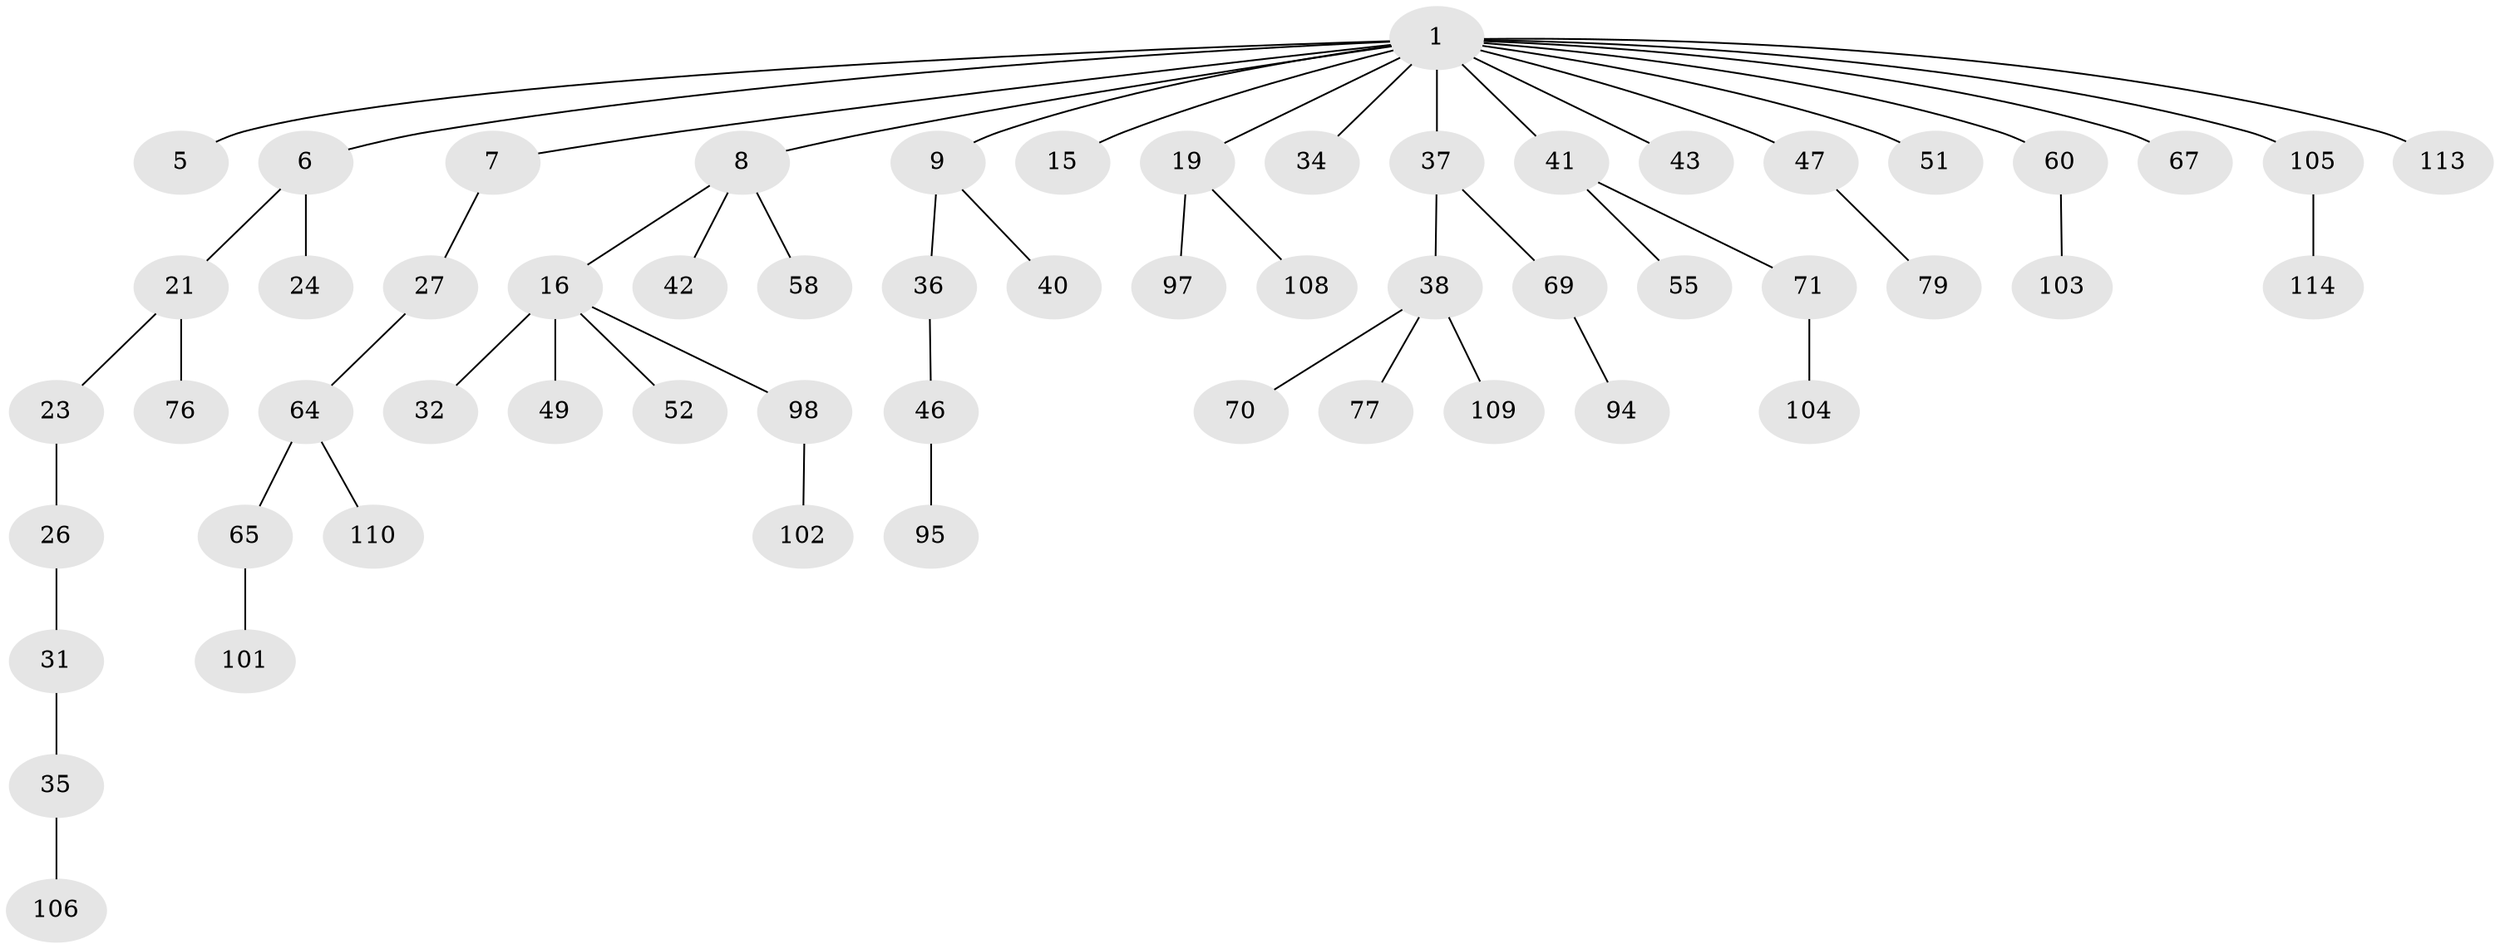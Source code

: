 // original degree distribution, {4: 0.03508771929824561, 3: 0.13157894736842105, 8: 0.008771929824561403, 5: 0.06140350877192982, 1: 0.5, 7: 0.008771929824561403, 2: 0.2543859649122807}
// Generated by graph-tools (version 1.1) at 2025/15/03/09/25 04:15:41]
// undirected, 57 vertices, 56 edges
graph export_dot {
graph [start="1"]
  node [color=gray90,style=filled];
  1 [super="+2+10+4+3"];
  5;
  6 [super="+20"];
  7 [super="+48"];
  8 [super="+14+99+82"];
  9 [super="+11+81+83+28+107"];
  15;
  16 [super="+22+30"];
  19 [super="+25"];
  21;
  23;
  24 [super="+75"];
  26;
  27 [super="+74"];
  31;
  32 [super="+45+33+78"];
  34 [super="+84"];
  35 [super="+56"];
  36;
  37 [super="+53+88"];
  38 [super="+93+63+57"];
  40 [super="+96"];
  41;
  42;
  43;
  46;
  47 [super="+54"];
  49 [super="+100"];
  51;
  52;
  55;
  58;
  60;
  64;
  65;
  67;
  69;
  70 [super="+80"];
  71;
  76;
  77;
  79;
  94;
  95;
  97;
  98;
  101;
  102;
  103;
  104;
  105;
  106;
  108;
  109;
  110;
  113;
  114;
  1 -- 8;
  1 -- 60;
  1 -- 51;
  1 -- 67;
  1 -- 37;
  1 -- 9;
  1 -- 105;
  1 -- 41;
  1 -- 47;
  1 -- 15;
  1 -- 34;
  1 -- 5;
  1 -- 6;
  1 -- 7;
  1 -- 43;
  1 -- 113;
  1 -- 19;
  6 -- 21;
  6 -- 24;
  7 -- 27;
  8 -- 16;
  8 -- 42;
  8 -- 58;
  9 -- 40;
  9 -- 36;
  16 -- 52;
  16 -- 98;
  16 -- 32;
  16 -- 49;
  19 -- 97;
  19 -- 108;
  21 -- 23;
  21 -- 76;
  23 -- 26;
  26 -- 31;
  27 -- 64;
  31 -- 35;
  35 -- 106;
  36 -- 46;
  37 -- 38;
  37 -- 69;
  38 -- 77;
  38 -- 70;
  38 -- 109;
  41 -- 55;
  41 -- 71;
  46 -- 95;
  47 -- 79;
  60 -- 103;
  64 -- 65;
  64 -- 110;
  65 -- 101;
  69 -- 94;
  71 -- 104;
  98 -- 102;
  105 -- 114;
}
